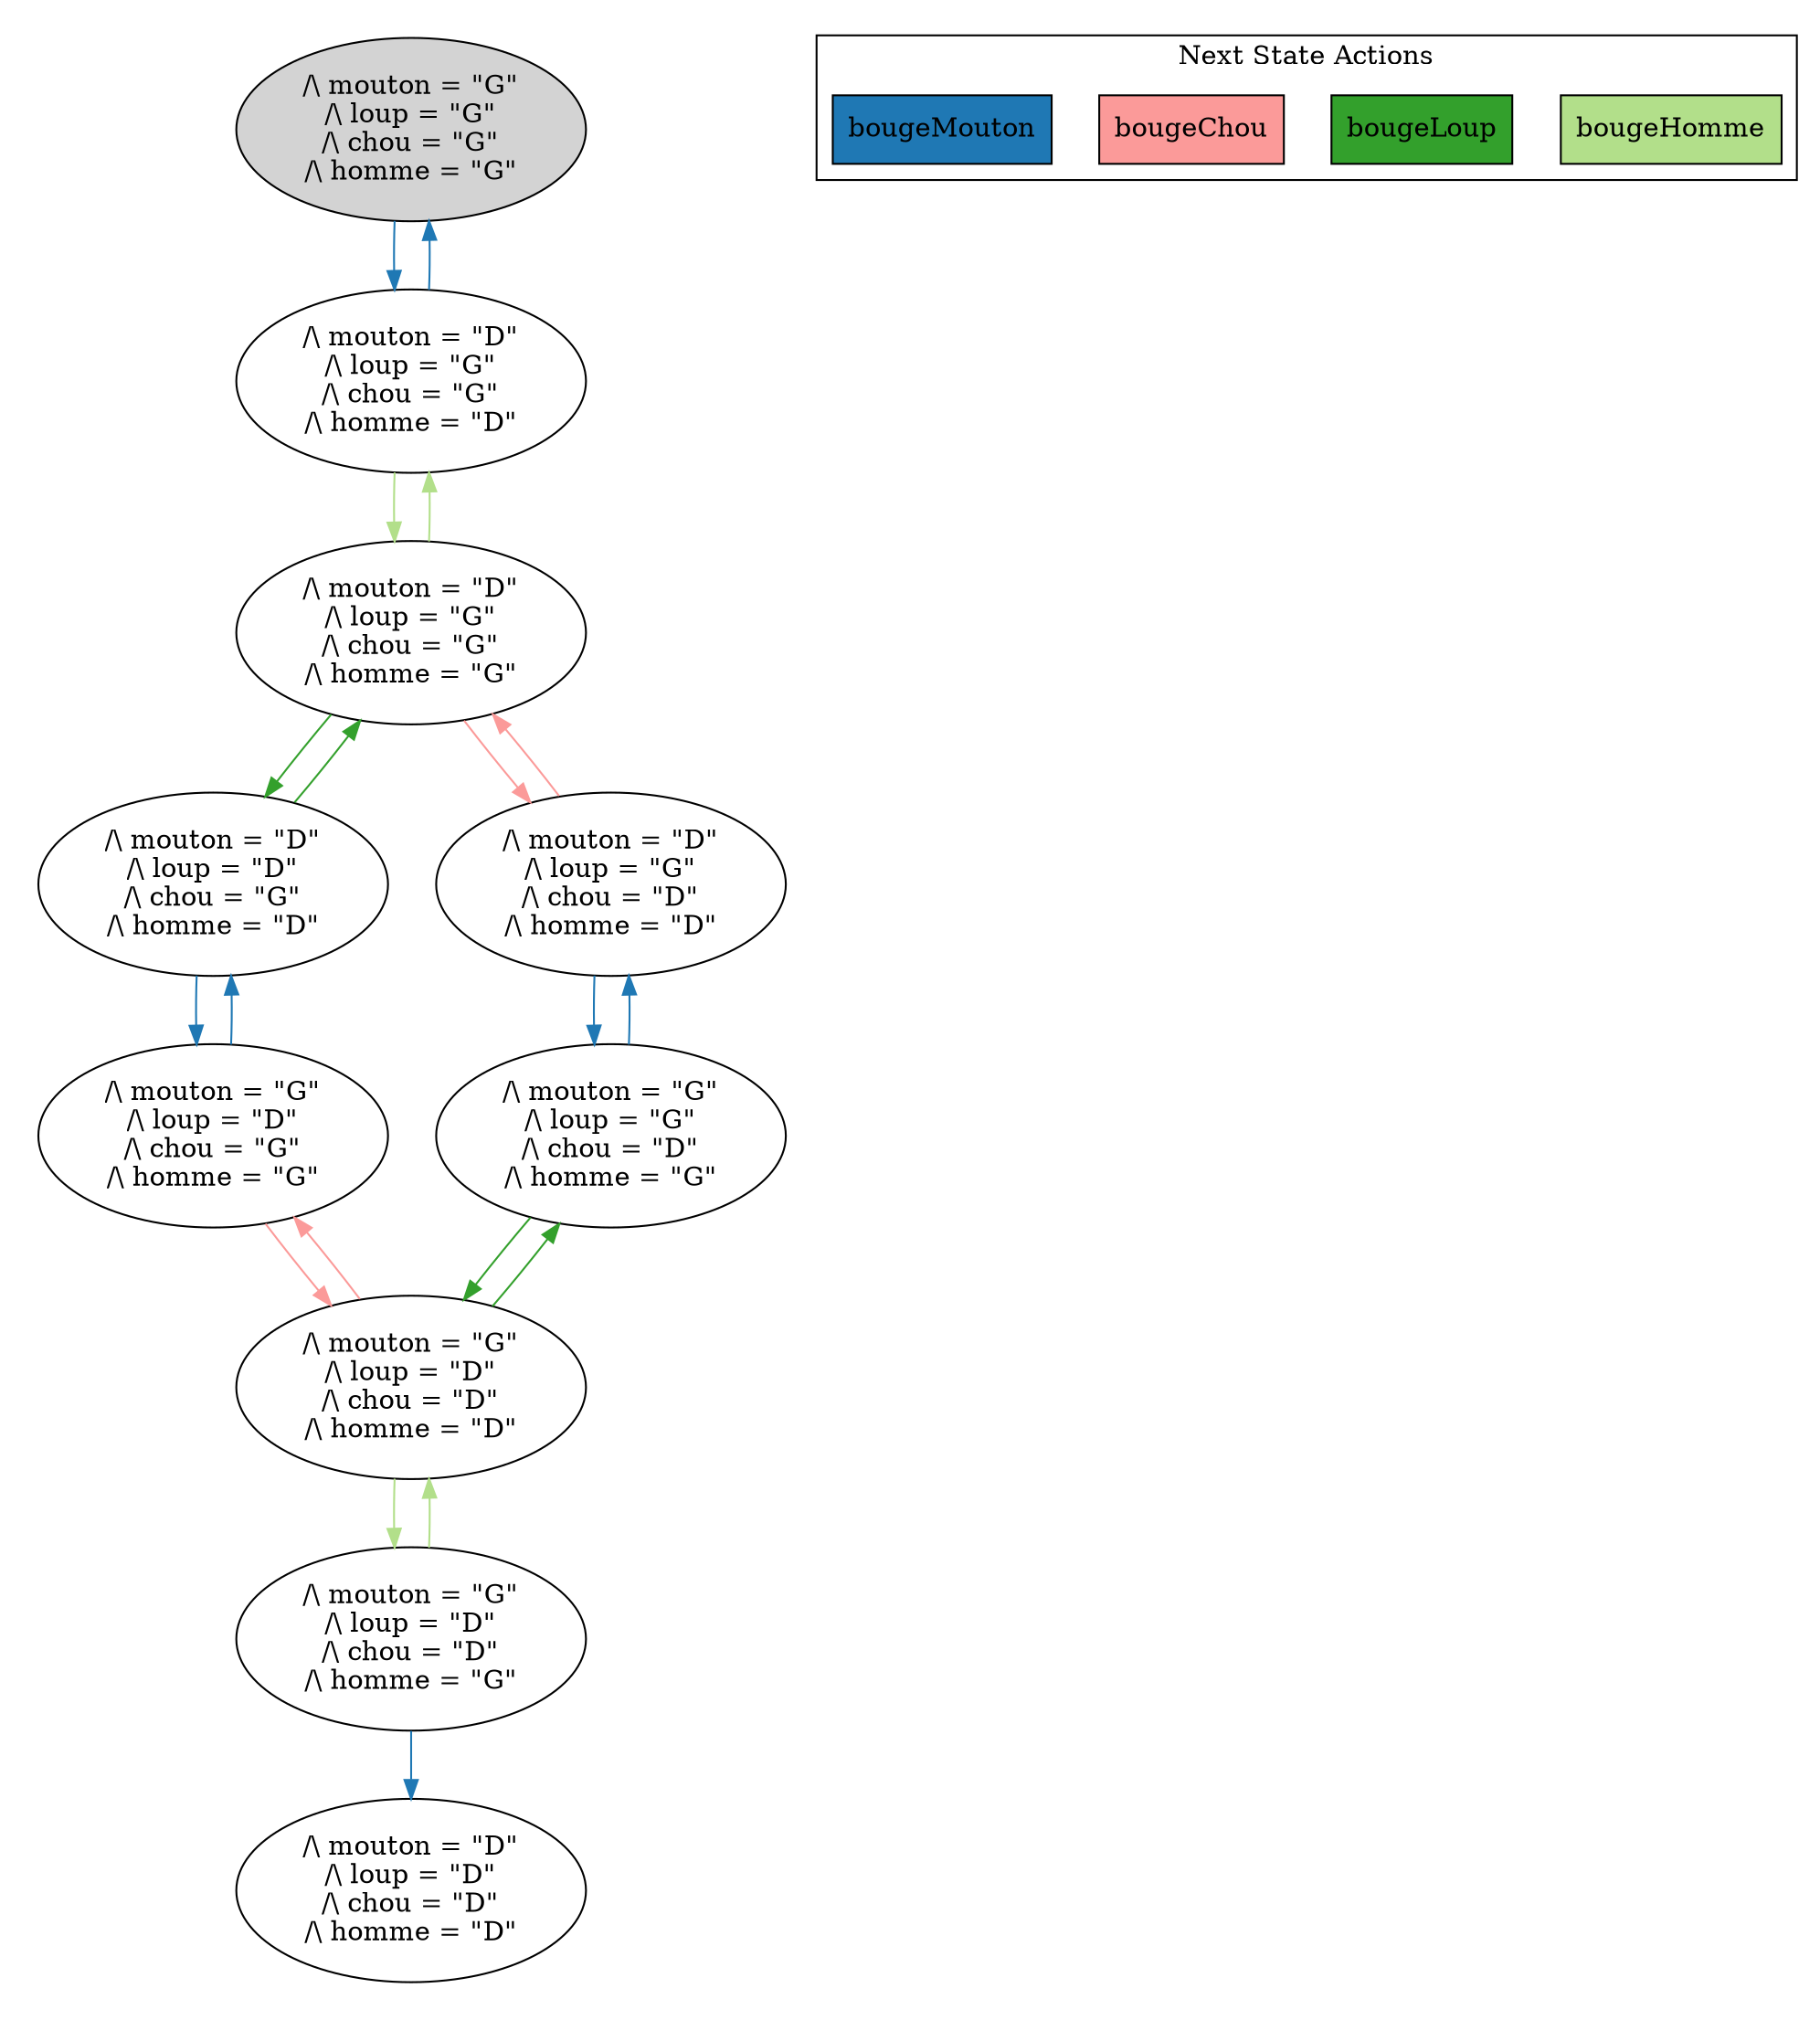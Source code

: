 strict digraph DiskGraph {
edge [colorscheme="paired12"]
nodesep=0.35;
subgraph cluster_graph {
color="white";
4881066719479027475 [label="/\\ mouton = \"G\"\n/\\ loup = \"G\"\n/\\ chou = \"G\"\n/\\ homme = \"G\"",style = filled]
4881066719479027475 -> -1182582631310313261 [label="",color="2",fontcolor="2"];
-1182582631310313261 [label="/\\ mouton = \"D\"\n/\\ loup = \"G\"\n/\\ chou = \"G\"\n/\\ homme = \"D\""];
-1182582631310313261 -> 6083529703739296489 [label="",color="3",fontcolor="3"];
6083529703739296489 [label="/\\ mouton = \"D\"\n/\\ loup = \"G\"\n/\\ chou = \"G\"\n/\\ homme = \"G\""];
-1182582631310313261 -> 4881066719479027475 [label="",color="2",fontcolor="2"];
6083529703739296489 -> -1182582631310313261 [label="",color="3",fontcolor="3"];
6083529703739296489 -> -6946506479759656428 [label="",color="4",fontcolor="4"];
-6946506479759656428 [label="/\\ mouton = \"D\"\n/\\ loup = \"D\"\n/\\ chou = \"G\"\n/\\ homme = \"D\""];
6083529703739296489 -> -4201045700741821484 [label="",color="5",fontcolor="5"];
-4201045700741821484 [label="/\\ mouton = \"D\"\n/\\ loup = \"G\"\n/\\ chou = \"D\"\n/\\ homme = \"D\""];
-6946506479759656428 -> 6083529703739296489 [label="",color="4",fontcolor="4"];
-6946506479759656428 -> 3725209338098030036 [label="",color="2",fontcolor="2"];
3725209338098030036 [label="/\\ mouton = \"G\"\n/\\ loup = \"D\"\n/\\ chou = \"G\"\n/\\ homme = \"G\""];
-4201045700741821484 -> 7609240862550058004 [label="",color="2",fontcolor="2"];
7609240862550058004 [label="/\\ mouton = \"G\"\n/\\ loup = \"G\"\n/\\ chou = \"D\"\n/\\ homme = \"G\""];
-4201045700741821484 -> 6083529703739296489 [label="",color="5",fontcolor="5"];
3725209338098030036 -> -6946506479759656428 [label="",color="2",fontcolor="2"];
3725209338098030036 -> -6742606494170344215 [label="",color="5",fontcolor="5"];
-6742606494170344215 [label="/\\ mouton = \"G\"\n/\\ loup = \"D\"\n/\\ chou = \"D\"\n/\\ homme = \"D\""];
7609240862550058004 -> -6742606494170344215 [label="",color="4",fontcolor="4"];
7609240862550058004 -> -4201045700741821484 [label="",color="2",fontcolor="2"];
-6742606494170344215 -> 1843914304339093203 [label="",color="3",fontcolor="3"];
1843914304339093203 [label="/\\ mouton = \"G\"\n/\\ loup = \"D\"\n/\\ chou = \"D\"\n/\\ homme = \"G\""];
-6742606494170344215 -> 7609240862550058004 [label="",color="4",fontcolor="4"];
-6742606494170344215 -> 3725209338098030036 [label="",color="5",fontcolor="5"];
1843914304339093203 -> -6742606494170344215 [label="",color="3",fontcolor="3"];
1843914304339093203 -> -5350996242844333805 [label="",color="2",fontcolor="2"];
-5350996242844333805 [label="/\\ mouton = \"D\"\n/\\ loup = \"D\"\n/\\ chou = \"D\"\n/\\ homme = \"D\""];
{rank = same; 4881066719479027475;}
{rank = same; -1182582631310313261;}
{rank = same; 6083529703739296489;}
{rank = same; -6946506479759656428;-4201045700741821484;}
{rank = same; 3725209338098030036;7609240862550058004;}
{rank = same; -6742606494170344215;}
{rank = same; 1843914304339093203;}
}
subgraph cluster_legend {graph[style=bold];label = "Next State Actions" style="solid"
node [ labeljust="l",colorscheme="paired12",style=filled,shape=record ]
bougeHomme [label="bougeHomme",fillcolor=3]
bougeLoup [label="bougeLoup",fillcolor=4]
bougeChou [label="bougeChou",fillcolor=5]
bougeMouton [label="bougeMouton",fillcolor=2]
}}